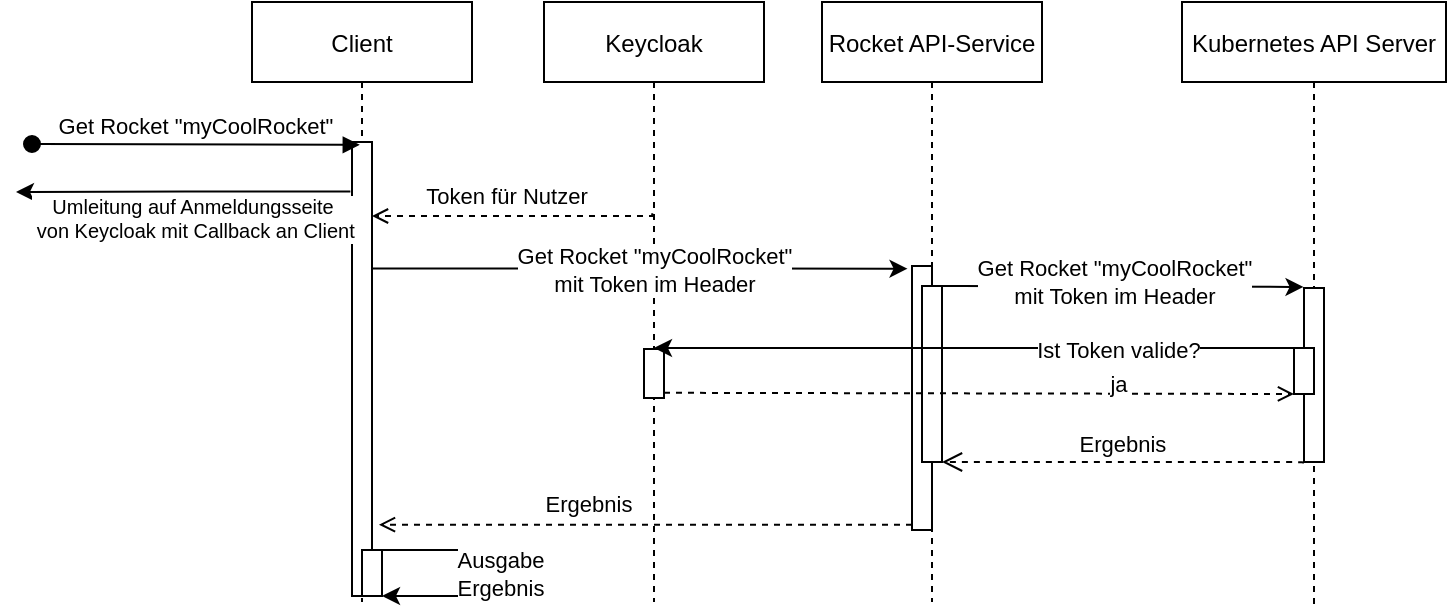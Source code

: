 <mxfile version="16.0.0" type="device"><diagram id="kgpKYQtTHZ0yAKxKKP6v" name="Page-1"><mxGraphModel dx="1527" dy="431" grid="1" gridSize="11" guides="1" tooltips="1" connect="1" arrows="1" fold="1" page="1" pageScale="1" pageWidth="850" pageHeight="1100" math="0" shadow="0"><root><mxCell id="0"/><mxCell id="1" parent="0"/><mxCell id="3nuBFxr9cyL0pnOWT2aG-1" value="Rocket API-Service" style="shape=umlLifeline;perimeter=lifelinePerimeter;container=1;collapsible=0;recursiveResize=0;rounded=0;shadow=0;strokeWidth=1;" parent="1" vertex="1"><mxGeometry x="315" y="80" width="110" height="300" as="geometry"/></mxCell><mxCell id="3nuBFxr9cyL0pnOWT2aG-2" value="" style="points=[];perimeter=orthogonalPerimeter;rounded=0;shadow=0;strokeWidth=1;" parent="3nuBFxr9cyL0pnOWT2aG-1" vertex="1"><mxGeometry x="45" y="132" width="10" height="132" as="geometry"/></mxCell><mxCell id="hU9ihUcd36FoZ6JRHC1i-33" value="" style="rounded=0;whiteSpace=wrap;html=1;direction=south;" vertex="1" parent="3nuBFxr9cyL0pnOWT2aG-1"><mxGeometry x="50" y="142" width="10" height="88" as="geometry"/></mxCell><mxCell id="3nuBFxr9cyL0pnOWT2aG-5" value="Kubernetes API Server" style="shape=umlLifeline;perimeter=lifelinePerimeter;container=1;collapsible=0;recursiveResize=0;rounded=0;shadow=0;strokeWidth=1;" parent="1" vertex="1"><mxGeometry x="495" y="80" width="132" height="303" as="geometry"/></mxCell><mxCell id="3nuBFxr9cyL0pnOWT2aG-6" value="" style="points=[];perimeter=orthogonalPerimeter;rounded=0;shadow=0;strokeWidth=1;" parent="3nuBFxr9cyL0pnOWT2aG-5" vertex="1"><mxGeometry x="61" y="143" width="10" height="87" as="geometry"/></mxCell><mxCell id="hU9ihUcd36FoZ6JRHC1i-34" value="" style="rounded=0;whiteSpace=wrap;html=1;direction=south;" vertex="1" parent="3nuBFxr9cyL0pnOWT2aG-5"><mxGeometry x="56" y="173" width="10" height="23" as="geometry"/></mxCell><mxCell id="3nuBFxr9cyL0pnOWT2aG-7" value="Ergebnis" style="verticalAlign=bottom;endArrow=open;dashed=1;endSize=8;exitX=-0.008;exitY=1.004;shadow=0;strokeWidth=1;entryX=1;entryY=0;entryDx=0;entryDy=0;exitDx=0;exitDy=0;exitPerimeter=0;" parent="1" source="3nuBFxr9cyL0pnOWT2aG-6" target="hU9ihUcd36FoZ6JRHC1i-33" edge="1"><mxGeometry relative="1" as="geometry"><mxPoint x="275" y="236" as="targetPoint"/><Array as="points"><mxPoint x="554" y="310"/></Array></mxGeometry></mxCell><mxCell id="hU9ihUcd36FoZ6JRHC1i-6" value="Client" style="shape=umlLifeline;perimeter=lifelinePerimeter;container=1;collapsible=0;recursiveResize=0;rounded=0;shadow=0;strokeWidth=1;" vertex="1" parent="1"><mxGeometry x="30" y="80" width="110" height="300" as="geometry"/></mxCell><mxCell id="hU9ihUcd36FoZ6JRHC1i-10" value="" style="rounded=0;whiteSpace=wrap;html=1;direction=south;" vertex="1" parent="hU9ihUcd36FoZ6JRHC1i-6"><mxGeometry x="50" y="70" width="10" height="227" as="geometry"/></mxCell><mxCell id="hU9ihUcd36FoZ6JRHC1i-38" value="" style="rounded=0;whiteSpace=wrap;html=1;direction=south;" vertex="1" parent="hU9ihUcd36FoZ6JRHC1i-6"><mxGeometry x="55" y="274" width="10" height="23" as="geometry"/></mxCell><mxCell id="hU9ihUcd36FoZ6JRHC1i-39" value="Ausgabe &lt;br&gt;Ergebnis" style="edgeStyle=orthogonalEdgeStyle;rounded=0;orthogonalLoop=1;jettySize=auto;html=1;exitX=0;exitY=0;exitDx=0;exitDy=0;entryX=1;entryY=0;entryDx=0;entryDy=0;fontSize=11;" edge="1" parent="hU9ihUcd36FoZ6JRHC1i-6" source="hU9ihUcd36FoZ6JRHC1i-38" target="hU9ihUcd36FoZ6JRHC1i-38"><mxGeometry relative="1" as="geometry"><Array as="points"><mxPoint x="124" y="274"/><mxPoint x="124" y="297"/></Array></mxGeometry></mxCell><mxCell id="hU9ihUcd36FoZ6JRHC1i-8" value="Get Rocket &quot;myCoolRocket&quot;" style="verticalAlign=bottom;startArrow=oval;endArrow=block;startSize=8;shadow=0;strokeWidth=1;entryX=0.49;entryY=0.238;entryDx=0;entryDy=0;entryPerimeter=0;" edge="1" parent="1" target="hU9ihUcd36FoZ6JRHC1i-6"><mxGeometry relative="1" as="geometry"><mxPoint x="-80" y="151" as="sourcePoint"/><mxPoint x="25" y="150" as="targetPoint"/></mxGeometry></mxCell><mxCell id="hU9ihUcd36FoZ6JRHC1i-12" value="Keycloak" style="shape=umlLifeline;perimeter=lifelinePerimeter;container=1;collapsible=0;recursiveResize=0;rounded=0;shadow=0;strokeWidth=1;" vertex="1" parent="1"><mxGeometry x="176" y="80" width="110" height="300" as="geometry"/></mxCell><mxCell id="hU9ihUcd36FoZ6JRHC1i-30" value="" style="rounded=0;whiteSpace=wrap;html=1;direction=south;" vertex="1" parent="hU9ihUcd36FoZ6JRHC1i-12"><mxGeometry x="50" y="173.5" width="10" height="24.5" as="geometry"/></mxCell><mxCell id="hU9ihUcd36FoZ6JRHC1i-14" style="edgeStyle=orthogonalEdgeStyle;rounded=0;orthogonalLoop=1;jettySize=auto;html=1;dashed=1;exitX=0.492;exitY=0.352;exitDx=0;exitDy=0;exitPerimeter=0;endArrow=open;endFill=0;" edge="1" parent="1" source="hU9ihUcd36FoZ6JRHC1i-12" target="hU9ihUcd36FoZ6JRHC1i-10"><mxGeometry relative="1" as="geometry"><mxPoint x="224" y="186" as="sourcePoint"/><Array as="points"><mxPoint x="230" y="187"/></Array></mxGeometry></mxCell><mxCell id="hU9ihUcd36FoZ6JRHC1i-20" value="Token für Nutzer" style="edgeLabel;html=1;align=center;verticalAlign=middle;resizable=0;points=[];fontSize=11;" vertex="1" connectable="0" parent="hU9ihUcd36FoZ6JRHC1i-14"><mxGeometry x="0.206" y="1" relative="1" as="geometry"><mxPoint x="11" y="-11" as="offset"/></mxGeometry></mxCell><mxCell id="hU9ihUcd36FoZ6JRHC1i-17" style="edgeStyle=orthogonalEdgeStyle;rounded=0;orthogonalLoop=1;jettySize=auto;html=1;exitX=0.109;exitY=1.081;exitDx=0;exitDy=0;exitPerimeter=0;" edge="1" parent="1" source="hU9ihUcd36FoZ6JRHC1i-10"><mxGeometry relative="1" as="geometry"><mxPoint x="-88" y="175" as="targetPoint"/></mxGeometry></mxCell><mxCell id="hU9ihUcd36FoZ6JRHC1i-18" value="Umleitung auf Anmeldungsseite&lt;br style=&quot;font-size: 10px&quot;&gt;&amp;nbsp;von Keycloak mit Callback an Client" style="edgeLabel;html=1;align=center;verticalAlign=middle;resizable=0;points=[];fontSize=10;" vertex="1" connectable="0" parent="hU9ihUcd36FoZ6JRHC1i-17"><mxGeometry x="0.367" y="1" relative="1" as="geometry"><mxPoint x="35" y="11" as="offset"/></mxGeometry></mxCell><mxCell id="hU9ihUcd36FoZ6JRHC1i-24" style="edgeStyle=orthogonalEdgeStyle;rounded=0;orthogonalLoop=1;jettySize=auto;html=1;entryX=-0.224;entryY=0.01;entryDx=0;entryDy=0;entryPerimeter=0;fontSize=10;" edge="1" parent="1" source="hU9ihUcd36FoZ6JRHC1i-10" target="3nuBFxr9cyL0pnOWT2aG-2"><mxGeometry relative="1" as="geometry"><Array as="points"><mxPoint x="225" y="213"/></Array></mxGeometry></mxCell><mxCell id="hU9ihUcd36FoZ6JRHC1i-25" value="Get Rocket &quot;myCoolRocket&quot; &lt;br style=&quot;font-size: 11px;&quot;&gt;mit Token im Header" style="edgeLabel;html=1;align=center;verticalAlign=middle;resizable=0;points=[];fontSize=11;" vertex="1" connectable="0" parent="hU9ihUcd36FoZ6JRHC1i-24"><mxGeometry x="-0.247" y="-1" relative="1" as="geometry"><mxPoint x="40" y="-1" as="offset"/></mxGeometry></mxCell><mxCell id="hU9ihUcd36FoZ6JRHC1i-26" style="edgeStyle=orthogonalEdgeStyle;rounded=0;orthogonalLoop=1;jettySize=auto;html=1;fontSize=10;exitX=0;exitY=0;exitDx=0;exitDy=0;entryX=-0.024;entryY=-0.006;entryDx=0;entryDy=0;entryPerimeter=0;" edge="1" parent="1" source="hU9ihUcd36FoZ6JRHC1i-33" target="3nuBFxr9cyL0pnOWT2aG-6"><mxGeometry relative="1" as="geometry"><mxPoint x="550" y="223" as="targetPoint"/><Array as="points"><mxPoint x="385" y="222"/></Array></mxGeometry></mxCell><mxCell id="hU9ihUcd36FoZ6JRHC1i-27" value="Get Rocket &quot;myCoolRocket&quot;&lt;br style=&quot;font-size: 11px;&quot;&gt;mit Token im Header" style="edgeLabel;html=1;align=center;verticalAlign=middle;resizable=0;points=[];fontSize=11;" vertex="1" connectable="0" parent="hU9ihUcd36FoZ6JRHC1i-26"><mxGeometry x="-0.292" relative="1" as="geometry"><mxPoint x="22" y="-2" as="offset"/></mxGeometry></mxCell><mxCell id="hU9ihUcd36FoZ6JRHC1i-28" style="edgeStyle=orthogonalEdgeStyle;rounded=0;orthogonalLoop=1;jettySize=auto;html=1;fontSize=10;exitX=0;exitY=1;exitDx=0;exitDy=0;" edge="1" parent="1" source="hU9ihUcd36FoZ6JRHC1i-34"><mxGeometry relative="1" as="geometry"><mxPoint x="231" y="253" as="targetPoint"/><Array as="points"><mxPoint x="545" y="253"/></Array></mxGeometry></mxCell><mxCell id="hU9ihUcd36FoZ6JRHC1i-29" value="Ist Token valide?" style="edgeLabel;html=1;align=center;verticalAlign=middle;resizable=0;points=[];fontSize=11;" vertex="1" connectable="0" parent="hU9ihUcd36FoZ6JRHC1i-28"><mxGeometry x="-0.299" y="2" relative="1" as="geometry"><mxPoint x="24" y="-1" as="offset"/></mxGeometry></mxCell><mxCell id="hU9ihUcd36FoZ6JRHC1i-31" style="edgeStyle=orthogonalEdgeStyle;rounded=0;orthogonalLoop=1;jettySize=auto;html=1;entryX=1;entryY=1;entryDx=0;entryDy=0;fontSize=10;dashed=1;endArrow=open;endFill=0;" edge="1" parent="1" target="hU9ihUcd36FoZ6JRHC1i-34"><mxGeometry relative="1" as="geometry"><mxPoint x="236" y="275.4" as="sourcePoint"/><mxPoint x="543.33" y="275.379" as="targetPoint"/><Array as="points"><mxPoint x="551" y="275"/></Array></mxGeometry></mxCell><mxCell id="hU9ihUcd36FoZ6JRHC1i-32" value="ja" style="edgeLabel;html=1;align=center;verticalAlign=middle;resizable=0;points=[];fontSize=11;" vertex="1" connectable="0" parent="hU9ihUcd36FoZ6JRHC1i-31"><mxGeometry x="-0.362" y="-1" relative="1" as="geometry"><mxPoint x="126" y="-6" as="offset"/></mxGeometry></mxCell><mxCell id="hU9ihUcd36FoZ6JRHC1i-35" style="edgeStyle=orthogonalEdgeStyle;rounded=0;orthogonalLoop=1;jettySize=auto;html=1;entryX=0.843;entryY=-0.348;entryDx=0;entryDy=0;entryPerimeter=0;dashed=1;fontSize=10;endArrow=open;endFill=0;" edge="1" parent="1" source="3nuBFxr9cyL0pnOWT2aG-2" target="hU9ihUcd36FoZ6JRHC1i-10"><mxGeometry relative="1" as="geometry"><Array as="points"><mxPoint x="365" y="341"/><mxPoint x="225" y="341"/></Array></mxGeometry></mxCell><mxCell id="hU9ihUcd36FoZ6JRHC1i-36" value="Ergebnis" style="edgeLabel;html=1;align=center;verticalAlign=middle;resizable=0;points=[];fontSize=11;" vertex="1" connectable="0" parent="hU9ihUcd36FoZ6JRHC1i-35"><mxGeometry x="-0.533" y="-1" relative="1" as="geometry"><mxPoint x="-100" y="-10" as="offset"/></mxGeometry></mxCell></root></mxGraphModel></diagram></mxfile>